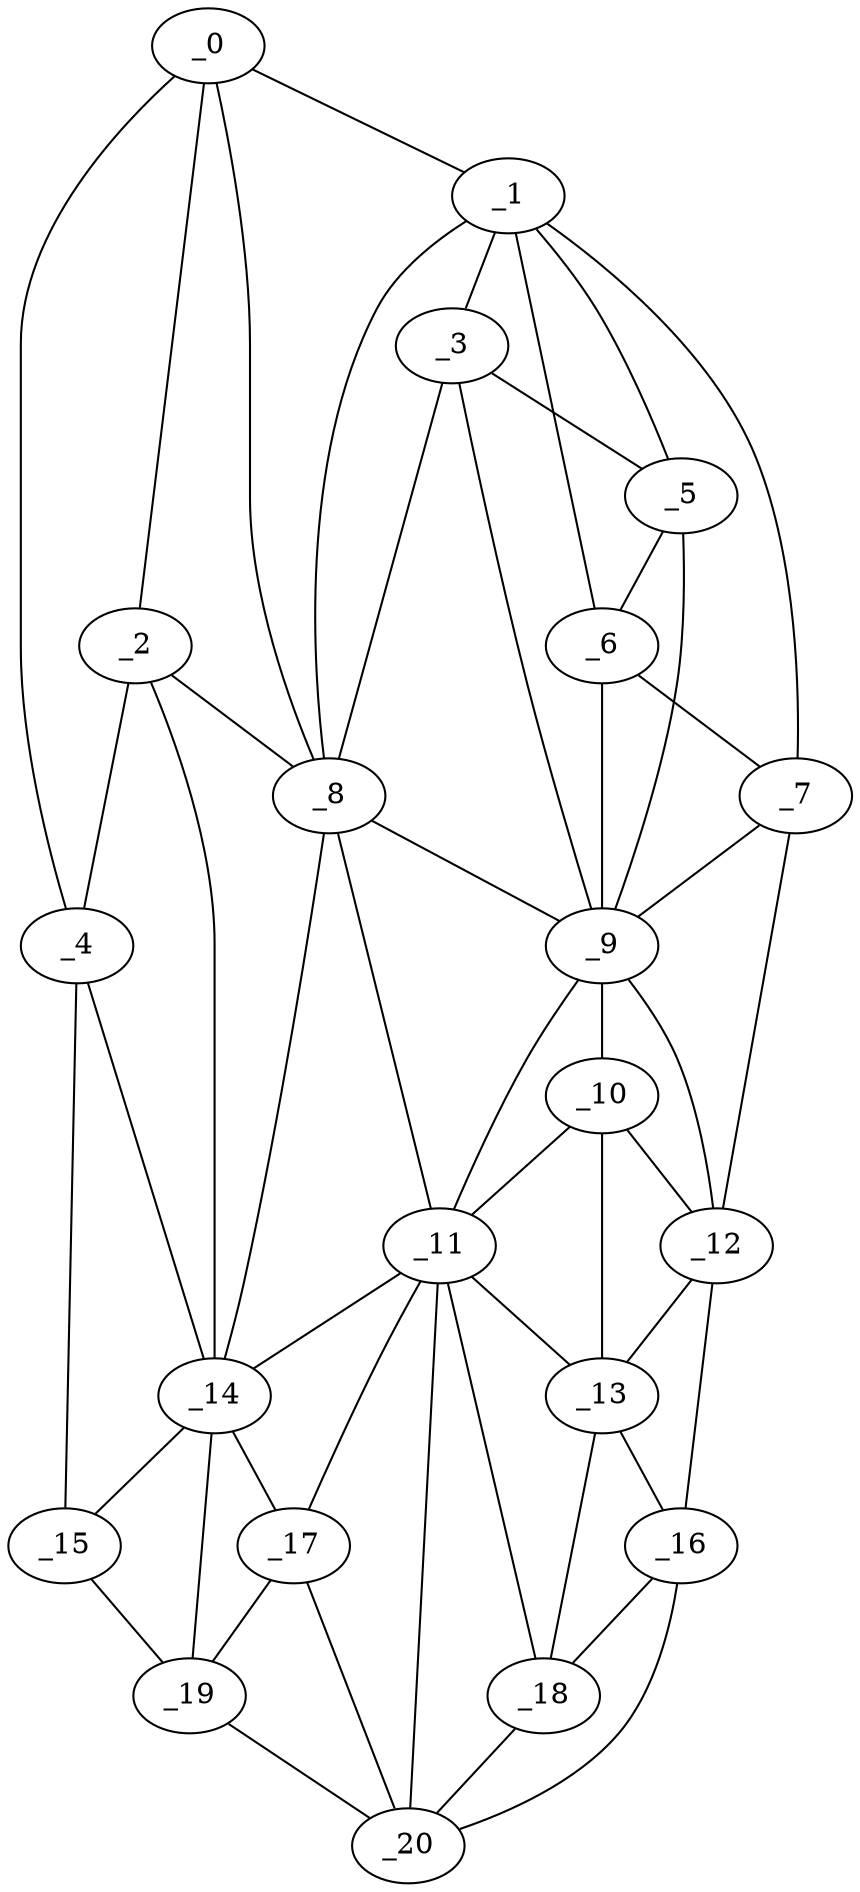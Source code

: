 graph "obj57__275.gxl" {
	_0	 [x=29,
		y=55];
	_1	 [x=31,
		y=42];
	_0 -- _1	 [valence=1];
	_2	 [x=35,
		y=68];
	_0 -- _2	 [valence=1];
	_4	 [x=40,
		y=121];
	_0 -- _4	 [valence=1];
	_8	 [x=46,
		y=50];
	_0 -- _8	 [valence=1];
	_3	 [x=37,
		y=37];
	_1 -- _3	 [valence=2];
	_5	 [x=42,
		y=22];
	_1 -- _5	 [valence=2];
	_6	 [x=44,
		y=9];
	_1 -- _6	 [valence=2];
	_7	 [x=46,
		y=3];
	_1 -- _7	 [valence=1];
	_1 -- _8	 [valence=1];
	_2 -- _4	 [valence=1];
	_2 -- _8	 [valence=2];
	_14	 [x=90,
		y=66];
	_2 -- _14	 [valence=2];
	_3 -- _5	 [valence=2];
	_3 -- _8	 [valence=2];
	_9	 [x=49,
		y=23];
	_3 -- _9	 [valence=2];
	_4 -- _14	 [valence=2];
	_15	 [x=92,
		y=121];
	_4 -- _15	 [valence=1];
	_5 -- _6	 [valence=2];
	_5 -- _9	 [valence=2];
	_6 -- _7	 [valence=1];
	_6 -- _9	 [valence=1];
	_7 -- _9	 [valence=2];
	_12	 [x=79,
		y=4];
	_7 -- _12	 [valence=1];
	_8 -- _9	 [valence=1];
	_11	 [x=76,
		y=43];
	_8 -- _11	 [valence=2];
	_8 -- _14	 [valence=2];
	_10	 [x=76,
		y=23];
	_9 -- _10	 [valence=2];
	_9 -- _11	 [valence=2];
	_9 -- _12	 [valence=2];
	_10 -- _11	 [valence=2];
	_10 -- _12	 [valence=2];
	_13	 [x=83,
		y=23];
	_10 -- _13	 [valence=2];
	_11 -- _13	 [valence=2];
	_11 -- _14	 [valence=2];
	_17	 [x=95,
		y=57];
	_11 -- _17	 [valence=2];
	_18	 [x=96,
		y=37];
	_11 -- _18	 [valence=2];
	_20	 [x=98,
		y=41];
	_11 -- _20	 [valence=2];
	_12 -- _13	 [valence=2];
	_16	 [x=93,
		y=22];
	_12 -- _16	 [valence=1];
	_13 -- _16	 [valence=1];
	_13 -- _18	 [valence=2];
	_14 -- _15	 [valence=1];
	_14 -- _17	 [valence=2];
	_19	 [x=97,
		y=65];
	_14 -- _19	 [valence=2];
	_15 -- _19	 [valence=1];
	_16 -- _18	 [valence=2];
	_16 -- _20	 [valence=1];
	_17 -- _19	 [valence=2];
	_17 -- _20	 [valence=2];
	_18 -- _20	 [valence=2];
	_19 -- _20	 [valence=1];
}
